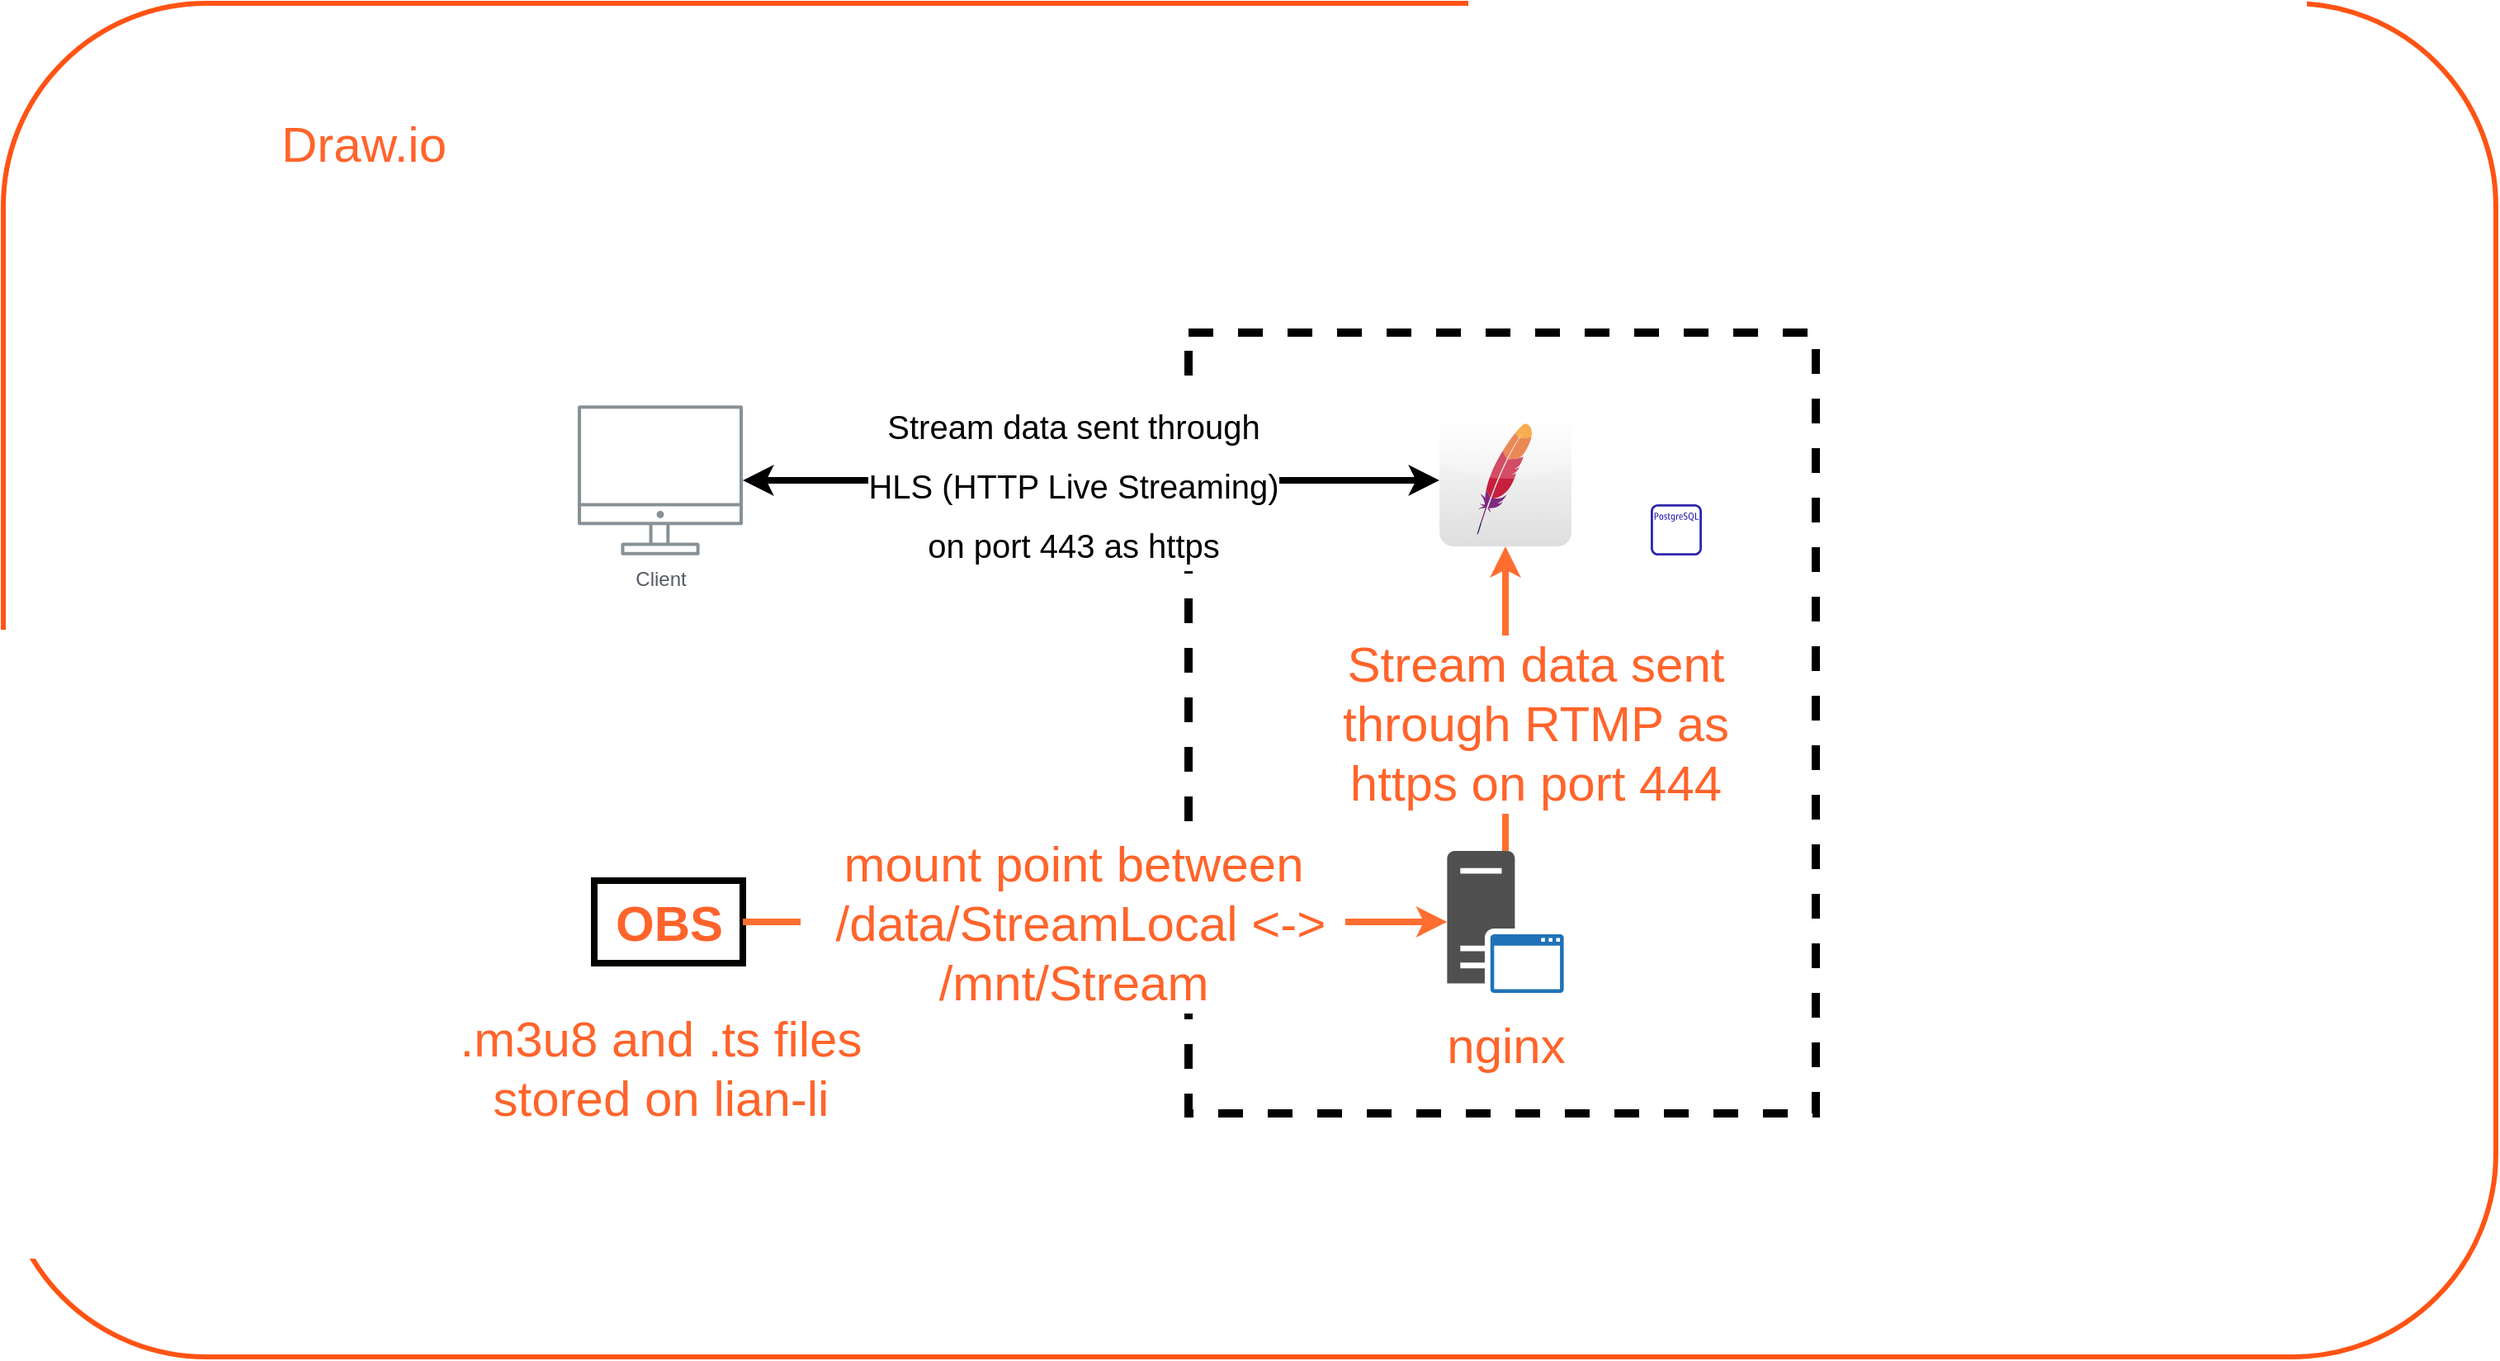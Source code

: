 <mxfile version="20.6.2" type="github">
  <diagram name="Page-1" id="74b105a0-9070-1c63-61bc-23e55f88626e">
    <mxGraphModel dx="1422" dy="759" grid="1" gridSize="10" guides="1" tooltips="1" connect="1" arrows="1" fold="1" page="1" pageScale="1.5" pageWidth="1169" pageHeight="826" background="none" math="0" shadow="0">
      <root>
        <mxCell id="0" style=";html=1;" />
        <mxCell id="1" style=";html=1;" parent="0" />
        <mxCell id="Dv1WIKetxkHTB2Em4Z0x-17" value="" style="rounded=1;whiteSpace=wrap;html=1;strokeWidth=3;fontSize=30;fillColor=none;strokeColor=#FF5314;" parent="1" vertex="1">
          <mxGeometry x="122" y="209" width="1510" height="820" as="geometry" />
        </mxCell>
        <mxCell id="Dv1WIKetxkHTB2Em4Z0x-10" value="&lt;div&gt;Client&lt;/div&gt;&lt;div&gt;&lt;br&gt;&lt;/div&gt;" style="outlineConnect=0;gradientColor=none;fontColor=#545B64;strokeColor=none;fillColor=#879196;dashed=0;verticalLabelPosition=bottom;verticalAlign=top;align=center;html=1;fontSize=12;fontStyle=0;aspect=fixed;shape=mxgraph.aws4.illustration_desktop;pointerEvents=1;labelBackgroundColor=#ffffff;" parent="1" vertex="1">
          <mxGeometry x="470" y="452.5" width="100" height="91" as="geometry" />
        </mxCell>
        <mxCell id="Dv1WIKetxkHTB2Em4Z0x-12" value="" style="dashed=0;outlineConnect=0;html=1;align=center;labelPosition=center;verticalLabelPosition=bottom;verticalAlign=top;shape=mxgraph.webicons.apache;gradientColor=#DFDEDE" parent="1" vertex="1">
          <mxGeometry x="992" y="458" width="80" height="80" as="geometry" />
        </mxCell>
        <mxCell id="Dv1WIKetxkHTB2Em4Z0x-13" value="" style="shape=image;html=1;verticalAlign=top;verticalLabelPosition=bottom;labelBackgroundColor=#ffffff;imageAspect=0;aspect=fixed;image=https://cdn2.iconfinder.com/data/icons/boxicons-logos/24/bxl-django-128.png" parent="1" vertex="1">
          <mxGeometry x="1072" y="504" width="48" height="48" as="geometry" />
        </mxCell>
        <mxCell id="Dv1WIKetxkHTB2Em4Z0x-14" value="" style="rounded=0;whiteSpace=wrap;html=1;dashed=1;strokeWidth=5;fillColor=none;" parent="1" vertex="1">
          <mxGeometry x="840" y="408.5" width="380" height="473" as="geometry" />
        </mxCell>
        <mxCell id="Dv1WIKetxkHTB2Em4Z0x-15" value="" style="endArrow=classic;startArrow=classic;html=1;rounded=1;jumpSize=60;strokeColor=default;sketch=0;strokeWidth=4;" parent="1" source="Dv1WIKetxkHTB2Em4Z0x-10" target="Dv1WIKetxkHTB2Em4Z0x-12" edge="1">
          <mxGeometry width="50" height="50" relative="1" as="geometry">
            <mxPoint x="894" y="494" as="sourcePoint" />
            <mxPoint x="1000" y="494" as="targetPoint" />
          </mxGeometry>
        </mxCell>
        <mxCell id="Dv1WIKetxkHTB2Em4Z0x-18" value="&lt;font color=&quot;#FF642B&quot;&gt;Draw.io&lt;/font&gt;" style="text;html=1;align=center;verticalAlign=middle;resizable=0;points=[];autosize=1;strokeColor=none;fillColor=none;fontSize=30;" parent="1" vertex="1">
          <mxGeometry x="280" y="269" width="120" height="50" as="geometry" />
        </mxCell>
        <mxCell id="Dv1WIKetxkHTB2Em4Z0x-35" style="edgeStyle=orthogonalEdgeStyle;rounded=1;sketch=0;jumpSize=60;orthogonalLoop=1;jettySize=auto;html=1;strokeColor=#FF6E30;strokeWidth=4;fontSize=30;fontColor=#FF642B;" parent="1" source="Dv1WIKetxkHTB2Em4Z0x-19" target="Dv1WIKetxkHTB2Em4Z0x-12" edge="1">
          <mxGeometry relative="1" as="geometry" />
        </mxCell>
        <mxCell id="Dv1WIKetxkHTB2Em4Z0x-19" value="" style="sketch=0;pointerEvents=1;shadow=0;dashed=0;html=1;strokeColor=none;fillColor=#505050;labelPosition=center;verticalLabelPosition=bottom;verticalAlign=top;outlineConnect=0;align=center;shape=mxgraph.office.servers.application_server_blue;strokeWidth=3;fontSize=30;fontColor=#FF642B;" parent="1" vertex="1">
          <mxGeometry x="996.68" y="722.5" width="70.64" height="86" as="geometry" />
        </mxCell>
        <mxCell id="Dv1WIKetxkHTB2Em4Z0x-34" style="edgeStyle=orthogonalEdgeStyle;rounded=1;sketch=0;jumpSize=60;orthogonalLoop=1;jettySize=auto;html=1;strokeColor=#FF6E30;strokeWidth=4;fontSize=30;fontColor=#FF642B;startArrow=none;" parent="1" source="iZ9kCwzOFXXbalrLKM1k-1" target="Dv1WIKetxkHTB2Em4Z0x-19" edge="1">
          <mxGeometry relative="1" as="geometry" />
        </mxCell>
        <mxCell id="Dv1WIKetxkHTB2Em4Z0x-20" value="&lt;b&gt;OBS&lt;/b&gt;" style="text;html=1;align=center;verticalAlign=middle;resizable=0;points=[];autosize=1;strokeColor=#050300;fillColor=none;fontSize=30;fontColor=#FF642B;strokeWidth=4;" parent="1" vertex="1">
          <mxGeometry x="480" y="740.5" width="90" height="50" as="geometry" />
        </mxCell>
        <mxCell id="Dv1WIKetxkHTB2Em4Z0x-11" value="" style="sketch=0;outlineConnect=0;fontColor=#232F3E;gradientColor=none;fillColor=#2E27AD;strokeColor=none;dashed=0;verticalLabelPosition=bottom;verticalAlign=top;align=center;html=1;fontSize=12;fontStyle=0;aspect=fixed;pointerEvents=1;shape=mxgraph.aws4.rds_postgresql_instance_alt;" parent="1" vertex="1">
          <mxGeometry x="1120" y="512.5" width="31" height="31" as="geometry" />
        </mxCell>
        <mxCell id="Dv1WIKetxkHTB2Em4Z0x-21" value="&lt;div&gt;&lt;font style=&quot;font-size: 20px;&quot;&gt;Stream data sent through &lt;br&gt;&lt;/font&gt;&lt;/div&gt;&lt;div&gt;&lt;font style=&quot;font-size: 20px;&quot;&gt;HLS (HTTP Live Streaming)&lt;/font&gt;&lt;/div&gt;&lt;div&gt;&lt;font style=&quot;font-size: 20px;&quot;&gt;on port 443 as https&lt;br&gt;&lt;/font&gt;&lt;/div&gt;" style="edgeLabel;html=1;align=center;verticalAlign=middle;resizable=0;points=[];fontSize=30;" parent="1" vertex="1" connectable="0">
          <mxGeometry x="770.005" y="498" as="geometry" />
        </mxCell>
        <mxCell id="Dv1WIKetxkHTB2Em4Z0x-22" value="&lt;div&gt;&lt;font style=&quot;font-size: 30px;&quot;&gt;.m3u8 and .ts files&lt;/font&gt;&lt;/div&gt;&lt;div&gt;&lt;font style=&quot;font-size: 30px;&quot;&gt;stored on lian-li&lt;br&gt;&lt;/font&gt;&lt;/div&gt;" style="text;html=1;align=center;verticalAlign=middle;resizable=0;points=[];autosize=1;strokeColor=none;fillColor=none;fontSize=30;fontColor=#FF642B;labelBackgroundColor=default;" parent="1" vertex="1">
          <mxGeometry x="385" y="808.5" width="270" height="90" as="geometry" />
        </mxCell>
        <mxCell id="Dv1WIKetxkHTB2Em4Z0x-32" value="nginx" style="text;html=1;align=center;verticalAlign=middle;resizable=0;points=[];autosize=1;strokeColor=none;fillColor=none;fontSize=30;fontColor=#FF642B;" parent="1" vertex="1">
          <mxGeometry x="982" y="814.5" width="100" height="50" as="geometry" />
        </mxCell>
        <mxCell id="Dv1WIKetxkHTB2Em4Z0x-33" value="&lt;div&gt;Stream data sent&lt;/div&gt;&lt;div&gt;through RTMP as &lt;br&gt;&lt;/div&gt;&lt;div&gt;https on port 444&lt;br&gt;&lt;/div&gt;" style="text;html=1;align=center;verticalAlign=middle;resizable=0;points=[];autosize=1;strokeColor=none;fillColor=none;fontSize=30;fontColor=#FF642B;labelBackgroundColor=default;" parent="1" vertex="1">
          <mxGeometry x="920" y="585" width="260" height="120" as="geometry" />
        </mxCell>
        <mxCell id="iZ9kCwzOFXXbalrLKM1k-1" value="&lt;div&gt;mount point between&lt;/div&gt;&lt;div&gt;&amp;nbsp;/data/StreamLocal &amp;lt;-&amp;gt; &lt;br&gt;&lt;/div&gt;&lt;div&gt;/mnt/Stream&lt;br&gt;&lt;/div&gt;" style="text;html=1;align=center;verticalAlign=middle;resizable=0;points=[];autosize=1;strokeColor=none;fillColor=none;fontSize=30;fontColor=#FF642B;labelBackgroundColor=default;" vertex="1" parent="1">
          <mxGeometry x="605" y="705.5" width="330" height="120" as="geometry" />
        </mxCell>
        <mxCell id="iZ9kCwzOFXXbalrLKM1k-3" value="" style="edgeStyle=orthogonalEdgeStyle;rounded=1;sketch=0;jumpSize=60;orthogonalLoop=1;jettySize=auto;html=1;strokeColor=#FF6E30;strokeWidth=4;fontSize=30;fontColor=#FF642B;endArrow=none;" edge="1" parent="1" source="Dv1WIKetxkHTB2Em4Z0x-20" target="iZ9kCwzOFXXbalrLKM1k-1">
          <mxGeometry relative="1" as="geometry">
            <mxPoint x="570" y="765.5" as="sourcePoint" />
            <mxPoint x="996.68" y="765.5" as="targetPoint" />
          </mxGeometry>
        </mxCell>
      </root>
    </mxGraphModel>
  </diagram>
</mxfile>
